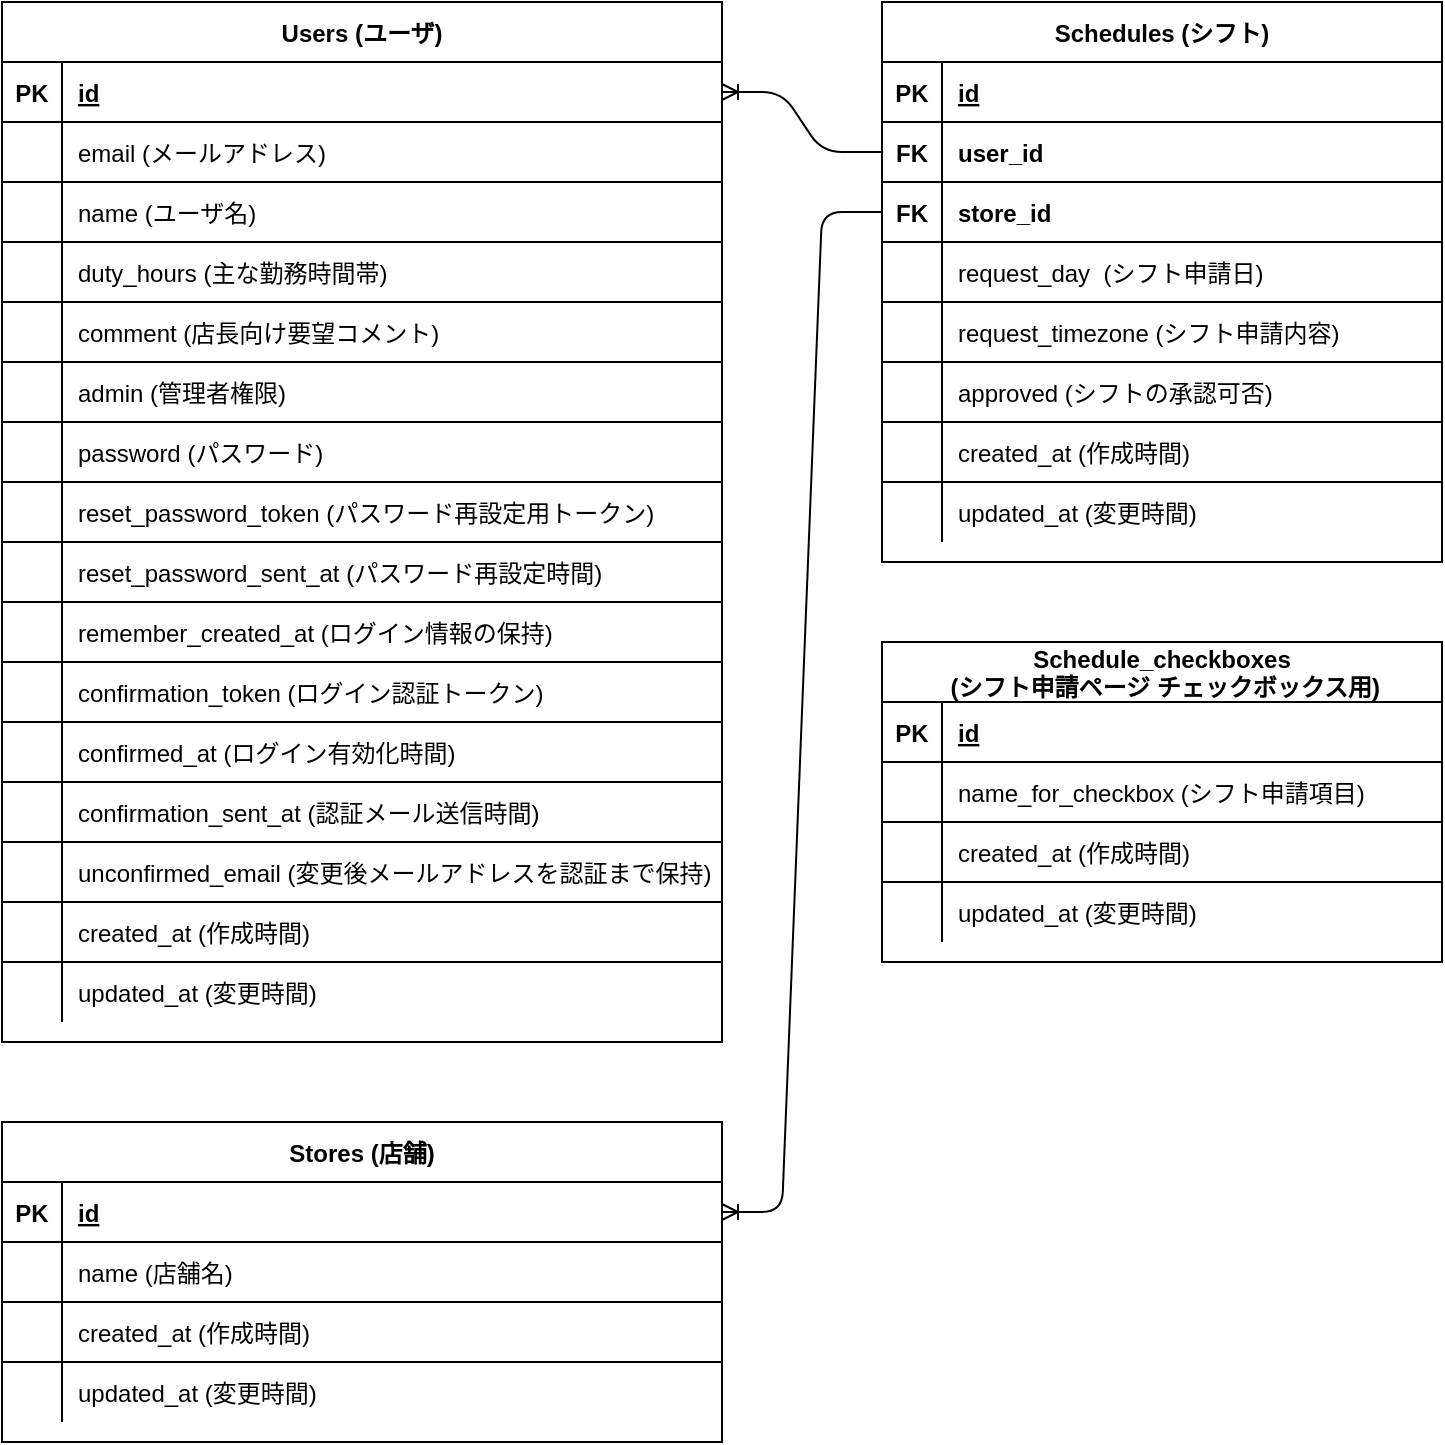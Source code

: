 <mxfile version="13.10.0" type="embed">
    <diagram id="qiYfV35OAwzBabwxM90y" name="Page-1">
        <mxGraphModel dx="1870" dy="536" grid="1" gridSize="10" guides="1" tooltips="1" connect="1" arrows="1" fold="1" page="1" pageScale="1" pageWidth="850" pageHeight="1100" background="#ffffff" math="0" shadow="0">
            <root>
                <mxCell id="0RvLtD72OgFCWskkTrSz-0"/>
                <mxCell id="0RvLtD72OgFCWskkTrSz-1" parent="0RvLtD72OgFCWskkTrSz-0"/>
                <mxCell id="0RvLtD72OgFCWskkTrSz-267" value="Users (ユーザ)" style="shape=table;startSize=30;container=1;collapsible=1;childLayout=tableLayout;fixedRows=1;rowLines=1;fontStyle=1;align=center;resizeLast=1;swimlaneFillColor=none;" parent="0RvLtD72OgFCWskkTrSz-1" vertex="1">
                    <mxGeometry x="-40" y="40" width="360" height="520" as="geometry"/>
                </mxCell>
                <mxCell id="0RvLtD72OgFCWskkTrSz-268" value="" style="shape=partialRectangle;collapsible=0;dropTarget=0;pointerEvents=0;fillColor=none;top=0;left=0;bottom=1;right=0;points=[[0,0.5],[1,0.5]];portConstraint=eastwest;fontColor=#000000;strokeColor=#000000;" parent="0RvLtD72OgFCWskkTrSz-267" vertex="1">
                    <mxGeometry y="30" width="360" height="30" as="geometry"/>
                </mxCell>
                <mxCell id="0RvLtD72OgFCWskkTrSz-269" value="PK" style="shape=partialRectangle;connectable=0;fillColor=none;top=0;left=0;bottom=0;right=0;fontStyle=1;overflow=hidden;fontColor=#000000;strokeColor=#000000;" parent="0RvLtD72OgFCWskkTrSz-268" vertex="1">
                    <mxGeometry width="30" height="30" as="geometry"/>
                </mxCell>
                <mxCell id="0RvLtD72OgFCWskkTrSz-270" value="id" style="shape=partialRectangle;connectable=0;fillColor=none;top=0;left=0;bottom=0;right=0;align=left;spacingLeft=6;fontStyle=5;overflow=hidden;fontColor=#000000;strokeColor=#000000;" parent="0RvLtD72OgFCWskkTrSz-268" vertex="1">
                    <mxGeometry x="30" width="330" height="30" as="geometry"/>
                </mxCell>
                <mxCell id="0RvLtD72OgFCWskkTrSz-316" style="shape=partialRectangle;collapsible=0;dropTarget=0;pointerEvents=0;fillColor=none;top=0;left=0;bottom=0;right=0;points=[[0,0.5],[1,0.5]];portConstraint=eastwest;fontColor=#000000;strokeColor=#000000;" parent="0RvLtD72OgFCWskkTrSz-267" vertex="1">
                    <mxGeometry y="60" width="360" height="30" as="geometry"/>
                </mxCell>
                <mxCell id="0RvLtD72OgFCWskkTrSz-317" style="shape=partialRectangle;connectable=0;fillColor=none;top=0;left=0;bottom=0;right=0;editable=1;overflow=hidden;fontColor=#000000;strokeColor=#000000;" parent="0RvLtD72OgFCWskkTrSz-316" vertex="1">
                    <mxGeometry width="30" height="30" as="geometry"/>
                </mxCell>
                <mxCell id="0RvLtD72OgFCWskkTrSz-318" value="email (メールアドレス)" style="shape=partialRectangle;connectable=0;fillColor=none;top=0;left=0;bottom=0;right=0;align=left;spacingLeft=6;overflow=hidden;fontColor=#000000;strokeColor=#000000;" parent="0RvLtD72OgFCWskkTrSz-316" vertex="1">
                    <mxGeometry x="30" width="330" height="30" as="geometry"/>
                </mxCell>
                <mxCell id="0RvLtD72OgFCWskkTrSz-271" value="" style="shape=partialRectangle;collapsible=0;dropTarget=0;pointerEvents=0;fillColor=none;top=0;left=0;bottom=0;right=0;points=[[0,0.5],[1,0.5]];portConstraint=eastwest;fontColor=#000000;strokeColor=#000000;" parent="0RvLtD72OgFCWskkTrSz-267" vertex="1">
                    <mxGeometry y="90" width="360" height="30" as="geometry"/>
                </mxCell>
                <mxCell id="0RvLtD72OgFCWskkTrSz-272" value="" style="shape=partialRectangle;connectable=0;fillColor=none;top=0;left=0;bottom=0;right=0;editable=1;overflow=hidden;fontColor=#000000;strokeColor=#000000;" parent="0RvLtD72OgFCWskkTrSz-271" vertex="1">
                    <mxGeometry width="30" height="30" as="geometry"/>
                </mxCell>
                <mxCell id="0RvLtD72OgFCWskkTrSz-273" value="name (ユーザ名)" style="shape=partialRectangle;connectable=0;fillColor=none;top=0;left=0;bottom=0;right=0;align=left;spacingLeft=6;overflow=hidden;fontColor=#000000;strokeColor=#000000;" parent="0RvLtD72OgFCWskkTrSz-271" vertex="1">
                    <mxGeometry x="30" width="330" height="30" as="geometry"/>
                </mxCell>
                <mxCell id="0RvLtD72OgFCWskkTrSz-274" value="" style="shape=partialRectangle;collapsible=0;dropTarget=0;pointerEvents=0;fillColor=none;top=0;left=0;bottom=0;right=0;points=[[0,0.5],[1,0.5]];portConstraint=eastwest;fontColor=#000000;strokeColor=#000000;" parent="0RvLtD72OgFCWskkTrSz-267" vertex="1">
                    <mxGeometry y="120" width="360" height="30" as="geometry"/>
                </mxCell>
                <mxCell id="0RvLtD72OgFCWskkTrSz-275" value="" style="shape=partialRectangle;connectable=0;fillColor=none;top=0;left=0;bottom=0;right=0;editable=1;overflow=hidden;fontColor=#000000;strokeColor=#000000;" parent="0RvLtD72OgFCWskkTrSz-274" vertex="1">
                    <mxGeometry width="30" height="30" as="geometry"/>
                </mxCell>
                <mxCell id="0RvLtD72OgFCWskkTrSz-276" value="duty_hours (主な勤務時間帯)" style="shape=partialRectangle;connectable=0;fillColor=none;top=0;left=0;bottom=0;right=0;align=left;spacingLeft=6;overflow=hidden;fontColor=#000000;strokeColor=#000000;" parent="0RvLtD72OgFCWskkTrSz-274" vertex="1">
                    <mxGeometry x="30" width="330" height="30" as="geometry"/>
                </mxCell>
                <mxCell id="0RvLtD72OgFCWskkTrSz-313" style="shape=partialRectangle;collapsible=0;dropTarget=0;pointerEvents=0;fillColor=none;top=0;left=0;bottom=0;right=0;points=[[0,0.5],[1,0.5]];portConstraint=eastwest;fontColor=#000000;strokeColor=#000000;" parent="0RvLtD72OgFCWskkTrSz-267" vertex="1">
                    <mxGeometry y="150" width="360" height="30" as="geometry"/>
                </mxCell>
                <mxCell id="0RvLtD72OgFCWskkTrSz-314" style="shape=partialRectangle;connectable=0;fillColor=none;top=0;left=0;bottom=0;right=0;editable=1;overflow=hidden;fontColor=#000000;strokeColor=#000000;" parent="0RvLtD72OgFCWskkTrSz-313" vertex="1">
                    <mxGeometry width="30" height="30" as="geometry"/>
                </mxCell>
                <mxCell id="0RvLtD72OgFCWskkTrSz-315" value="comment (店長向け要望コメント)" style="shape=partialRectangle;connectable=0;fillColor=none;top=0;left=0;bottom=0;right=0;align=left;spacingLeft=6;overflow=hidden;fontColor=#000000;strokeColor=#000000;" parent="0RvLtD72OgFCWskkTrSz-313" vertex="1">
                    <mxGeometry x="30" width="330" height="30" as="geometry"/>
                </mxCell>
                <mxCell id="0RvLtD72OgFCWskkTrSz-298" style="shape=partialRectangle;collapsible=0;dropTarget=0;pointerEvents=0;fillColor=none;top=0;left=0;bottom=0;right=0;points=[[0,0.5],[1,0.5]];portConstraint=eastwest;fontColor=#000000;strokeColor=#000000;" parent="0RvLtD72OgFCWskkTrSz-267" vertex="1">
                    <mxGeometry y="180" width="360" height="30" as="geometry"/>
                </mxCell>
                <mxCell id="0RvLtD72OgFCWskkTrSz-299" style="shape=partialRectangle;connectable=0;fillColor=none;top=0;left=0;bottom=0;right=0;editable=1;overflow=hidden;fontColor=#000000;strokeColor=#000000;" parent="0RvLtD72OgFCWskkTrSz-298" vertex="1">
                    <mxGeometry width="30" height="30" as="geometry"/>
                </mxCell>
                <mxCell id="0RvLtD72OgFCWskkTrSz-300" value="admin (管理者権限)" style="shape=partialRectangle;connectable=0;fillColor=none;top=0;left=0;bottom=0;right=0;align=left;spacingLeft=6;overflow=hidden;fontColor=#000000;strokeColor=#000000;" parent="0RvLtD72OgFCWskkTrSz-298" vertex="1">
                    <mxGeometry x="30" width="330" height="30" as="geometry"/>
                </mxCell>
                <mxCell id="AQptyAsEo71RBFRmlG9V-0" style="shape=partialRectangle;collapsible=0;dropTarget=0;pointerEvents=0;fillColor=none;top=0;left=0;bottom=0;right=0;points=[[0,0.5],[1,0.5]];portConstraint=eastwest;fontColor=#000000;strokeColor=#000000;" parent="0RvLtD72OgFCWskkTrSz-267" vertex="1">
                    <mxGeometry y="210" width="360" height="30" as="geometry"/>
                </mxCell>
                <mxCell id="AQptyAsEo71RBFRmlG9V-1" style="shape=partialRectangle;connectable=0;fillColor=none;top=0;left=0;bottom=0;right=0;editable=1;overflow=hidden;fontColor=#000000;strokeColor=#000000;" parent="AQptyAsEo71RBFRmlG9V-0" vertex="1">
                    <mxGeometry width="30" height="30" as="geometry"/>
                </mxCell>
                <mxCell id="AQptyAsEo71RBFRmlG9V-2" value="password (パスワード)" style="shape=partialRectangle;connectable=0;fillColor=none;top=0;left=0;bottom=0;right=0;align=left;spacingLeft=6;overflow=hidden;fontColor=#000000;strokeColor=#000000;" parent="AQptyAsEo71RBFRmlG9V-0" vertex="1">
                    <mxGeometry x="30" width="330" height="30" as="geometry"/>
                </mxCell>
                <mxCell id="0RvLtD72OgFCWskkTrSz-277" value="" style="shape=partialRectangle;collapsible=0;dropTarget=0;pointerEvents=0;fillColor=none;top=0;left=0;bottom=0;right=0;points=[[0,0.5],[1,0.5]];portConstraint=eastwest;fontColor=#000000;strokeColor=#000000;" parent="0RvLtD72OgFCWskkTrSz-267" vertex="1">
                    <mxGeometry y="240" width="360" height="30" as="geometry"/>
                </mxCell>
                <mxCell id="0RvLtD72OgFCWskkTrSz-278" value="" style="shape=partialRectangle;connectable=0;fillColor=none;top=0;left=0;bottom=0;right=0;editable=1;overflow=hidden;fontColor=#000000;strokeColor=#000000;" parent="0RvLtD72OgFCWskkTrSz-277" vertex="1">
                    <mxGeometry width="30" height="30" as="geometry"/>
                </mxCell>
                <mxCell id="0RvLtD72OgFCWskkTrSz-279" value="reset_password_token (パスワード再設定用トークン)" style="shape=partialRectangle;connectable=0;fillColor=none;top=0;left=0;bottom=0;right=0;align=left;spacingLeft=6;overflow=hidden;fontColor=#000000;strokeColor=#000000;" parent="0RvLtD72OgFCWskkTrSz-277" vertex="1">
                    <mxGeometry x="30" width="330" height="30" as="geometry"/>
                </mxCell>
                <mxCell id="0RvLtD72OgFCWskkTrSz-286" style="shape=partialRectangle;collapsible=0;dropTarget=0;pointerEvents=0;fillColor=none;top=0;left=0;bottom=0;right=0;points=[[0,0.5],[1,0.5]];portConstraint=eastwest;fontColor=#000000;strokeColor=#000000;" parent="0RvLtD72OgFCWskkTrSz-267" vertex="1">
                    <mxGeometry y="270" width="360" height="30" as="geometry"/>
                </mxCell>
                <mxCell id="0RvLtD72OgFCWskkTrSz-287" style="shape=partialRectangle;connectable=0;fillColor=none;top=0;left=0;bottom=0;right=0;editable=1;overflow=hidden;fontColor=#000000;strokeColor=#000000;" parent="0RvLtD72OgFCWskkTrSz-286" vertex="1">
                    <mxGeometry width="30" height="30" as="geometry"/>
                </mxCell>
                <mxCell id="0RvLtD72OgFCWskkTrSz-288" value="reset_password_sent_at (パスワード再設定時間)" style="shape=partialRectangle;connectable=0;fillColor=none;top=0;left=0;bottom=0;right=0;align=left;spacingLeft=6;overflow=hidden;fontColor=#000000;strokeColor=#000000;" parent="0RvLtD72OgFCWskkTrSz-286" vertex="1">
                    <mxGeometry x="30" width="330" height="30" as="geometry"/>
                </mxCell>
                <mxCell id="0RvLtD72OgFCWskkTrSz-289" style="shape=partialRectangle;collapsible=0;dropTarget=0;pointerEvents=0;fillColor=none;top=0;left=0;bottom=0;right=0;points=[[0,0.5],[1,0.5]];portConstraint=eastwest;fontColor=#000000;strokeColor=#000000;" parent="0RvLtD72OgFCWskkTrSz-267" vertex="1">
                    <mxGeometry y="300" width="360" height="30" as="geometry"/>
                </mxCell>
                <mxCell id="0RvLtD72OgFCWskkTrSz-290" style="shape=partialRectangle;connectable=0;fillColor=none;top=0;left=0;bottom=0;right=0;editable=1;overflow=hidden;fontColor=#000000;strokeColor=#000000;" parent="0RvLtD72OgFCWskkTrSz-289" vertex="1">
                    <mxGeometry width="30" height="30" as="geometry"/>
                </mxCell>
                <mxCell id="0RvLtD72OgFCWskkTrSz-291" value="remember_created_at (ログイン情報の保持)" style="shape=partialRectangle;connectable=0;fillColor=none;top=0;left=0;bottom=0;right=0;align=left;spacingLeft=6;overflow=hidden;fontColor=#000000;strokeColor=#000000;" parent="0RvLtD72OgFCWskkTrSz-289" vertex="1">
                    <mxGeometry x="30" width="330" height="30" as="geometry"/>
                </mxCell>
                <mxCell id="0RvLtD72OgFCWskkTrSz-292" style="shape=partialRectangle;collapsible=0;dropTarget=0;pointerEvents=0;fillColor=none;top=0;left=0;bottom=0;right=0;points=[[0,0.5],[1,0.5]];portConstraint=eastwest;fontColor=#000000;strokeColor=#000000;" parent="0RvLtD72OgFCWskkTrSz-267" vertex="1">
                    <mxGeometry y="330" width="360" height="30" as="geometry"/>
                </mxCell>
                <mxCell id="0RvLtD72OgFCWskkTrSz-293" style="shape=partialRectangle;connectable=0;fillColor=none;top=0;left=0;bottom=0;right=0;editable=1;overflow=hidden;fontColor=#000000;strokeColor=#000000;" parent="0RvLtD72OgFCWskkTrSz-292" vertex="1">
                    <mxGeometry width="30" height="30" as="geometry"/>
                </mxCell>
                <mxCell id="0RvLtD72OgFCWskkTrSz-294" value="confirmation_token (ログイン認証トークン)" style="shape=partialRectangle;connectable=0;fillColor=none;top=0;left=0;bottom=0;right=0;align=left;spacingLeft=6;overflow=hidden;fontColor=#000000;strokeColor=#000000;" parent="0RvLtD72OgFCWskkTrSz-292" vertex="1">
                    <mxGeometry x="30" width="330" height="30" as="geometry"/>
                </mxCell>
                <mxCell id="0RvLtD72OgFCWskkTrSz-295" style="shape=partialRectangle;collapsible=0;dropTarget=0;pointerEvents=0;fillColor=none;top=0;left=0;bottom=0;right=0;points=[[0,0.5],[1,0.5]];portConstraint=eastwest;fontColor=#000000;strokeColor=#000000;" parent="0RvLtD72OgFCWskkTrSz-267" vertex="1">
                    <mxGeometry y="360" width="360" height="30" as="geometry"/>
                </mxCell>
                <mxCell id="0RvLtD72OgFCWskkTrSz-296" style="shape=partialRectangle;connectable=0;fillColor=none;top=0;left=0;bottom=0;right=0;editable=1;overflow=hidden;fontColor=#000000;strokeColor=#000000;" parent="0RvLtD72OgFCWskkTrSz-295" vertex="1">
                    <mxGeometry width="30" height="30" as="geometry"/>
                </mxCell>
                <mxCell id="0RvLtD72OgFCWskkTrSz-297" value="confirmed_at (ログイン有効化時間)" style="shape=partialRectangle;connectable=0;fillColor=none;top=0;left=0;bottom=0;right=0;align=left;spacingLeft=6;overflow=hidden;fontColor=#000000;strokeColor=#000000;" parent="0RvLtD72OgFCWskkTrSz-295" vertex="1">
                    <mxGeometry x="30" width="330" height="30" as="geometry"/>
                </mxCell>
                <mxCell id="0RvLtD72OgFCWskkTrSz-310" style="shape=partialRectangle;collapsible=0;dropTarget=0;pointerEvents=0;fillColor=none;top=0;left=0;bottom=0;right=0;points=[[0,0.5],[1,0.5]];portConstraint=eastwest;fontColor=#000000;strokeColor=#000000;" parent="0RvLtD72OgFCWskkTrSz-267" vertex="1">
                    <mxGeometry y="390" width="360" height="30" as="geometry"/>
                </mxCell>
                <mxCell id="0RvLtD72OgFCWskkTrSz-311" style="shape=partialRectangle;connectable=0;fillColor=none;top=0;left=0;bottom=0;right=0;editable=1;overflow=hidden;fontColor=#000000;strokeColor=#000000;" parent="0RvLtD72OgFCWskkTrSz-310" vertex="1">
                    <mxGeometry width="30" height="30" as="geometry"/>
                </mxCell>
                <mxCell id="0RvLtD72OgFCWskkTrSz-312" value="confirmation_sent_at (認証メール送信時間)" style="shape=partialRectangle;connectable=0;fillColor=none;top=0;left=0;bottom=0;right=0;align=left;spacingLeft=6;overflow=hidden;fontColor=#000000;strokeColor=#000000;" parent="0RvLtD72OgFCWskkTrSz-310" vertex="1">
                    <mxGeometry x="30" width="330" height="30" as="geometry"/>
                </mxCell>
                <mxCell id="0RvLtD72OgFCWskkTrSz-307" style="shape=partialRectangle;collapsible=0;dropTarget=0;pointerEvents=0;fillColor=none;top=0;left=0;bottom=0;right=0;points=[[0,0.5],[1,0.5]];portConstraint=eastwest;fontColor=#000000;strokeColor=#000000;" parent="0RvLtD72OgFCWskkTrSz-267" vertex="1">
                    <mxGeometry y="420" width="360" height="30" as="geometry"/>
                </mxCell>
                <mxCell id="0RvLtD72OgFCWskkTrSz-308" style="shape=partialRectangle;connectable=0;fillColor=none;top=0;left=0;bottom=0;right=0;editable=1;overflow=hidden;fontColor=#000000;strokeColor=#000000;" parent="0RvLtD72OgFCWskkTrSz-307" vertex="1">
                    <mxGeometry width="30" height="30" as="geometry"/>
                </mxCell>
                <mxCell id="0RvLtD72OgFCWskkTrSz-309" value="unconfirmed_email (変更後メールアドレスを認証まで保持)" style="shape=partialRectangle;connectable=0;fillColor=none;top=0;left=0;bottom=0;right=0;align=left;spacingLeft=6;overflow=hidden;fontColor=#000000;strokeColor=#000000;" parent="0RvLtD72OgFCWskkTrSz-307" vertex="1">
                    <mxGeometry x="30" width="330" height="30" as="geometry"/>
                </mxCell>
                <mxCell id="0RvLtD72OgFCWskkTrSz-304" style="shape=partialRectangle;collapsible=0;dropTarget=0;pointerEvents=0;fillColor=none;top=0;left=0;bottom=0;right=0;points=[[0,0.5],[1,0.5]];portConstraint=eastwest;fontColor=#000000;strokeColor=#000000;" parent="0RvLtD72OgFCWskkTrSz-267" vertex="1">
                    <mxGeometry y="450" width="360" height="30" as="geometry"/>
                </mxCell>
                <mxCell id="0RvLtD72OgFCWskkTrSz-305" style="shape=partialRectangle;connectable=0;fillColor=none;top=0;left=0;bottom=0;right=0;editable=1;overflow=hidden;fontColor=#000000;strokeColor=#000000;" parent="0RvLtD72OgFCWskkTrSz-304" vertex="1">
                    <mxGeometry width="30" height="30" as="geometry"/>
                </mxCell>
                <mxCell id="0RvLtD72OgFCWskkTrSz-306" value="created_at (作成時間)" style="shape=partialRectangle;connectable=0;fillColor=none;top=0;left=0;bottom=0;right=0;align=left;spacingLeft=6;overflow=hidden;fontColor=#000000;strokeColor=#000000;" parent="0RvLtD72OgFCWskkTrSz-304" vertex="1">
                    <mxGeometry x="30" width="330" height="30" as="geometry"/>
                </mxCell>
                <mxCell id="0RvLtD72OgFCWskkTrSz-301" style="shape=partialRectangle;collapsible=0;dropTarget=0;pointerEvents=0;fillColor=none;top=0;left=0;bottom=0;right=0;points=[[0,0.5],[1,0.5]];portConstraint=eastwest;fontColor=#000000;strokeColor=#000000;" parent="0RvLtD72OgFCWskkTrSz-267" vertex="1">
                    <mxGeometry y="480" width="360" height="30" as="geometry"/>
                </mxCell>
                <mxCell id="0RvLtD72OgFCWskkTrSz-302" style="shape=partialRectangle;connectable=0;fillColor=none;top=0;left=0;bottom=0;right=0;editable=1;overflow=hidden;fontColor=#000000;strokeColor=#000000;" parent="0RvLtD72OgFCWskkTrSz-301" vertex="1">
                    <mxGeometry width="30" height="30" as="geometry"/>
                </mxCell>
                <mxCell id="0RvLtD72OgFCWskkTrSz-303" value="updated_at (変更時間)" style="shape=partialRectangle;connectable=0;fillColor=none;top=0;left=0;bottom=0;right=0;align=left;spacingLeft=6;overflow=hidden;fontColor=#000000;strokeColor=#000000;" parent="0RvLtD72OgFCWskkTrSz-301" vertex="1">
                    <mxGeometry x="30" width="330" height="30" as="geometry"/>
                </mxCell>
                <mxCell id="0RvLtD72OgFCWskkTrSz-358" value="Stores (店舗)" style="shape=table;startSize=30;container=1;collapsible=1;childLayout=tableLayout;fixedRows=1;rowLines=1;fontStyle=1;align=center;resizeLast=1;" parent="0RvLtD72OgFCWskkTrSz-1" vertex="1">
                    <mxGeometry x="-40" y="600" width="360" height="160" as="geometry"/>
                </mxCell>
                <mxCell id="0RvLtD72OgFCWskkTrSz-359" value="" style="shape=partialRectangle;collapsible=0;dropTarget=0;pointerEvents=0;fillColor=none;top=0;left=0;bottom=1;right=0;points=[[0,0.5],[1,0.5]];portConstraint=eastwest;fontColor=#000000;strokeColor=#000000;" parent="0RvLtD72OgFCWskkTrSz-358" vertex="1">
                    <mxGeometry y="30" width="360" height="30" as="geometry"/>
                </mxCell>
                <mxCell id="0RvLtD72OgFCWskkTrSz-360" value="PK" style="shape=partialRectangle;connectable=0;fillColor=none;top=0;left=0;bottom=0;right=0;fontStyle=1;overflow=hidden;fontColor=#000000;strokeColor=#000000;" parent="0RvLtD72OgFCWskkTrSz-359" vertex="1">
                    <mxGeometry width="30" height="30" as="geometry"/>
                </mxCell>
                <mxCell id="0RvLtD72OgFCWskkTrSz-361" value="id" style="shape=partialRectangle;connectable=0;fillColor=none;top=0;left=0;bottom=0;right=0;align=left;spacingLeft=6;fontStyle=5;overflow=hidden;fontColor=#000000;strokeColor=#000000;" parent="0RvLtD72OgFCWskkTrSz-359" vertex="1">
                    <mxGeometry x="30" width="330" height="30" as="geometry"/>
                </mxCell>
                <mxCell id="0RvLtD72OgFCWskkTrSz-362" style="shape=partialRectangle;collapsible=0;dropTarget=0;pointerEvents=0;fillColor=none;top=0;left=0;bottom=0;right=0;points=[[0,0.5],[1,0.5]];portConstraint=eastwest;fontColor=#000000;strokeColor=#000000;" parent="0RvLtD72OgFCWskkTrSz-358" vertex="1">
                    <mxGeometry y="60" width="360" height="30" as="geometry"/>
                </mxCell>
                <mxCell id="0RvLtD72OgFCWskkTrSz-363" style="shape=partialRectangle;connectable=0;fillColor=none;top=0;left=0;bottom=0;right=0;editable=1;overflow=hidden;fontColor=#000000;strokeColor=#000000;" parent="0RvLtD72OgFCWskkTrSz-362" vertex="1">
                    <mxGeometry width="30" height="30" as="geometry"/>
                </mxCell>
                <mxCell id="0RvLtD72OgFCWskkTrSz-364" value="name (店舗名)" style="shape=partialRectangle;connectable=0;fillColor=none;top=0;left=0;bottom=0;right=0;align=left;spacingLeft=6;overflow=hidden;fontColor=#000000;strokeColor=#000000;" parent="0RvLtD72OgFCWskkTrSz-362" vertex="1">
                    <mxGeometry x="30" width="330" height="30" as="geometry"/>
                </mxCell>
                <mxCell id="0RvLtD72OgFCWskkTrSz-398" style="shape=partialRectangle;collapsible=0;dropTarget=0;pointerEvents=0;fillColor=none;top=0;left=0;bottom=0;right=0;points=[[0,0.5],[1,0.5]];portConstraint=eastwest;fontColor=#000000;strokeColor=#000000;" parent="0RvLtD72OgFCWskkTrSz-358" vertex="1">
                    <mxGeometry y="90" width="360" height="30" as="geometry"/>
                </mxCell>
                <mxCell id="0RvLtD72OgFCWskkTrSz-399" style="shape=partialRectangle;connectable=0;fillColor=none;top=0;left=0;bottom=0;right=0;editable=1;overflow=hidden;fontColor=#000000;strokeColor=#000000;" parent="0RvLtD72OgFCWskkTrSz-398" vertex="1">
                    <mxGeometry width="30" height="30" as="geometry"/>
                </mxCell>
                <mxCell id="0RvLtD72OgFCWskkTrSz-400" value="created_at (作成時間)" style="shape=partialRectangle;connectable=0;fillColor=none;top=0;left=0;bottom=0;right=0;align=left;spacingLeft=6;overflow=hidden;fontColor=#000000;strokeColor=#000000;" parent="0RvLtD72OgFCWskkTrSz-398" vertex="1">
                    <mxGeometry x="30" width="330" height="30" as="geometry"/>
                </mxCell>
                <mxCell id="0RvLtD72OgFCWskkTrSz-401" style="shape=partialRectangle;collapsible=0;dropTarget=0;pointerEvents=0;fillColor=none;top=0;left=0;bottom=0;right=0;points=[[0,0.5],[1,0.5]];portConstraint=eastwest;fontColor=#000000;strokeColor=#000000;" parent="0RvLtD72OgFCWskkTrSz-358" vertex="1">
                    <mxGeometry y="120" width="360" height="30" as="geometry"/>
                </mxCell>
                <mxCell id="0RvLtD72OgFCWskkTrSz-402" style="shape=partialRectangle;connectable=0;fillColor=none;top=0;left=0;bottom=0;right=0;editable=1;overflow=hidden;fontColor=#000000;strokeColor=#000000;" parent="0RvLtD72OgFCWskkTrSz-401" vertex="1">
                    <mxGeometry width="30" height="30" as="geometry"/>
                </mxCell>
                <mxCell id="0RvLtD72OgFCWskkTrSz-403" value="updated_at (変更時間)" style="shape=partialRectangle;connectable=0;fillColor=none;top=0;left=0;bottom=0;right=0;align=left;spacingLeft=6;overflow=hidden;fontColor=#000000;labelBorderColor=none;strokeColor=#000000;" parent="0RvLtD72OgFCWskkTrSz-401" vertex="1">
                    <mxGeometry x="30" width="330" height="30" as="geometry"/>
                </mxCell>
                <mxCell id="0RvLtD72OgFCWskkTrSz-404" value="Schedules (シフト)" style="shape=table;startSize=30;container=1;collapsible=1;childLayout=tableLayout;fixedRows=1;rowLines=1;fontStyle=1;align=center;resizeLast=1;" parent="0RvLtD72OgFCWskkTrSz-1" vertex="1">
                    <mxGeometry x="400" y="40" width="280" height="280" as="geometry"/>
                </mxCell>
                <mxCell id="0RvLtD72OgFCWskkTrSz-405" value="" style="shape=partialRectangle;collapsible=0;dropTarget=0;pointerEvents=0;fillColor=none;top=0;left=0;bottom=1;right=0;points=[[0,0.5],[1,0.5]];portConstraint=eastwest;fontColor=#000000;strokeColor=#000000;" parent="0RvLtD72OgFCWskkTrSz-404" vertex="1">
                    <mxGeometry y="30" width="280" height="30" as="geometry"/>
                </mxCell>
                <mxCell id="0RvLtD72OgFCWskkTrSz-406" value="PK" style="shape=partialRectangle;connectable=0;fillColor=none;top=0;left=0;bottom=0;right=0;fontStyle=1;overflow=hidden;fontColor=#000000;strokeColor=#000000;" parent="0RvLtD72OgFCWskkTrSz-405" vertex="1">
                    <mxGeometry width="30" height="30" as="geometry"/>
                </mxCell>
                <mxCell id="0RvLtD72OgFCWskkTrSz-407" value="id" style="shape=partialRectangle;connectable=0;fillColor=none;top=0;left=0;bottom=0;right=0;align=left;spacingLeft=6;fontStyle=5;overflow=hidden;fontColor=#000000;strokeColor=#000000;" parent="0RvLtD72OgFCWskkTrSz-405" vertex="1">
                    <mxGeometry x="30" width="250" height="30" as="geometry"/>
                </mxCell>
                <mxCell id="0RvLtD72OgFCWskkTrSz-411" value="" style="shape=partialRectangle;collapsible=0;dropTarget=0;pointerEvents=0;fillColor=none;top=0;left=0;bottom=0;right=0;points=[[0,0.5],[1,0.5]];portConstraint=eastwest;fontColor=#000000;strokeColor=#000000;" parent="0RvLtD72OgFCWskkTrSz-404" vertex="1">
                    <mxGeometry y="60" width="280" height="30" as="geometry"/>
                </mxCell>
                <mxCell id="0RvLtD72OgFCWskkTrSz-412" value="FK" style="shape=partialRectangle;connectable=0;fillColor=none;top=0;left=0;bottom=0;right=0;editable=1;overflow=hidden;fontStyle=1;fontColor=#000000;strokeColor=#000000;" parent="0RvLtD72OgFCWskkTrSz-411" vertex="1">
                    <mxGeometry width="30" height="30" as="geometry"/>
                </mxCell>
                <mxCell id="0RvLtD72OgFCWskkTrSz-413" value="user_id" style="shape=partialRectangle;connectable=0;fillColor=none;top=0;left=0;bottom=0;right=0;align=left;spacingLeft=6;overflow=hidden;fontColor=#000000;strokeColor=#000000;fontStyle=1" parent="0RvLtD72OgFCWskkTrSz-411" vertex="1">
                    <mxGeometry x="30" width="250" height="30" as="geometry"/>
                </mxCell>
                <mxCell id="0RvLtD72OgFCWskkTrSz-408" style="shape=partialRectangle;collapsible=0;dropTarget=0;pointerEvents=0;fillColor=none;top=0;left=0;bottom=0;right=0;points=[[0,0.5],[1,0.5]];portConstraint=eastwest;fontColor=#000000;strokeColor=#000000;" parent="0RvLtD72OgFCWskkTrSz-404" vertex="1">
                    <mxGeometry y="90" width="280" height="30" as="geometry"/>
                </mxCell>
                <mxCell id="0RvLtD72OgFCWskkTrSz-409" value="FK" style="shape=partialRectangle;connectable=0;fillColor=none;top=0;left=0;bottom=0;right=0;editable=1;overflow=hidden;fontStyle=1;fontColor=#000000;strokeColor=#000000;" parent="0RvLtD72OgFCWskkTrSz-408" vertex="1">
                    <mxGeometry width="30" height="30" as="geometry"/>
                </mxCell>
                <mxCell id="0RvLtD72OgFCWskkTrSz-410" value="store_id" style="shape=partialRectangle;connectable=0;fillColor=none;top=0;left=0;bottom=0;right=0;align=left;spacingLeft=6;overflow=hidden;fontColor=#000000;strokeColor=#000000;fontStyle=1" parent="0RvLtD72OgFCWskkTrSz-408" vertex="1">
                    <mxGeometry x="30" width="250" height="30" as="geometry"/>
                </mxCell>
                <mxCell id="0RvLtD72OgFCWskkTrSz-439" style="shape=partialRectangle;collapsible=0;dropTarget=0;pointerEvents=0;fillColor=none;top=0;left=0;bottom=0;right=0;points=[[0,0.5],[1,0.5]];portConstraint=eastwest;fontColor=#000000;strokeColor=#000000;" parent="0RvLtD72OgFCWskkTrSz-404" vertex="1">
                    <mxGeometry y="120" width="280" height="30" as="geometry"/>
                </mxCell>
                <mxCell id="0RvLtD72OgFCWskkTrSz-440" style="shape=partialRectangle;connectable=0;fillColor=none;top=0;left=0;bottom=0;right=0;editable=1;overflow=hidden;fontStyle=1;fontColor=#000000;strokeColor=#000000;" parent="0RvLtD72OgFCWskkTrSz-439" vertex="1">
                    <mxGeometry width="30" height="30" as="geometry"/>
                </mxCell>
                <mxCell id="0RvLtD72OgFCWskkTrSz-441" value="request_day  (シフト申請日)" style="shape=partialRectangle;connectable=0;fillColor=none;top=0;left=0;bottom=0;right=0;align=left;spacingLeft=6;overflow=hidden;fontColor=#000000;strokeColor=#000000;" parent="0RvLtD72OgFCWskkTrSz-439" vertex="1">
                    <mxGeometry x="30" width="250" height="30" as="geometry"/>
                </mxCell>
                <mxCell id="0RvLtD72OgFCWskkTrSz-436" style="shape=partialRectangle;collapsible=0;dropTarget=0;pointerEvents=0;fillColor=none;top=0;left=0;bottom=0;right=0;points=[[0,0.5],[1,0.5]];portConstraint=eastwest;fontColor=#000000;strokeColor=#000000;" parent="0RvLtD72OgFCWskkTrSz-404" vertex="1">
                    <mxGeometry y="150" width="280" height="30" as="geometry"/>
                </mxCell>
                <mxCell id="0RvLtD72OgFCWskkTrSz-437" style="shape=partialRectangle;connectable=0;fillColor=none;top=0;left=0;bottom=0;right=0;editable=1;overflow=hidden;fontStyle=1;fontColor=#000000;strokeColor=#000000;" parent="0RvLtD72OgFCWskkTrSz-436" vertex="1">
                    <mxGeometry width="30" height="30" as="geometry"/>
                </mxCell>
                <mxCell id="0RvLtD72OgFCWskkTrSz-438" value="request_timezone (シフト申請内容)" style="shape=partialRectangle;connectable=0;fillColor=none;top=0;left=0;bottom=0;right=0;align=left;spacingLeft=6;overflow=hidden;fontColor=#000000;strokeColor=#000000;" parent="0RvLtD72OgFCWskkTrSz-436" vertex="1">
                    <mxGeometry x="30" width="250" height="30" as="geometry"/>
                </mxCell>
                <mxCell id="0RvLtD72OgFCWskkTrSz-433" style="shape=partialRectangle;collapsible=0;dropTarget=0;pointerEvents=0;fillColor=none;top=0;left=0;bottom=0;right=0;points=[[0,0.5],[1,0.5]];portConstraint=eastwest;fontColor=#000000;strokeColor=#000000;" parent="0RvLtD72OgFCWskkTrSz-404" vertex="1">
                    <mxGeometry y="180" width="280" height="30" as="geometry"/>
                </mxCell>
                <mxCell id="0RvLtD72OgFCWskkTrSz-434" style="shape=partialRectangle;connectable=0;fillColor=none;top=0;left=0;bottom=0;right=0;editable=1;overflow=hidden;fontStyle=1;fontColor=#000000;strokeColor=#000000;" parent="0RvLtD72OgFCWskkTrSz-433" vertex="1">
                    <mxGeometry width="30" height="30" as="geometry"/>
                </mxCell>
                <mxCell id="0RvLtD72OgFCWskkTrSz-435" value="approved (シフトの承認可否)" style="shape=partialRectangle;connectable=0;fillColor=none;top=0;left=0;bottom=0;right=0;align=left;spacingLeft=6;overflow=hidden;fontColor=#000000;strokeColor=#000000;" parent="0RvLtD72OgFCWskkTrSz-433" vertex="1">
                    <mxGeometry x="30" width="250" height="30" as="geometry"/>
                </mxCell>
                <mxCell id="0RvLtD72OgFCWskkTrSz-414" style="shape=partialRectangle;collapsible=0;dropTarget=0;pointerEvents=0;fillColor=none;top=0;left=0;bottom=0;right=0;points=[[0,0.5],[1,0.5]];portConstraint=eastwest;fontColor=#000000;strokeColor=#000000;" parent="0RvLtD72OgFCWskkTrSz-404" vertex="1">
                    <mxGeometry y="210" width="280" height="30" as="geometry"/>
                </mxCell>
                <mxCell id="0RvLtD72OgFCWskkTrSz-415" style="shape=partialRectangle;connectable=0;fillColor=none;top=0;left=0;bottom=0;right=0;editable=1;overflow=hidden;fontColor=#000000;strokeColor=#000000;" parent="0RvLtD72OgFCWskkTrSz-414" vertex="1">
                    <mxGeometry width="30" height="30" as="geometry"/>
                </mxCell>
                <mxCell id="0RvLtD72OgFCWskkTrSz-416" value="created_at (作成時間)" style="shape=partialRectangle;connectable=0;fillColor=none;top=0;left=0;bottom=0;right=0;align=left;spacingLeft=6;overflow=hidden;fontColor=#000000;strokeColor=#000000;" parent="0RvLtD72OgFCWskkTrSz-414" vertex="1">
                    <mxGeometry x="30" width="250" height="30" as="geometry"/>
                </mxCell>
                <mxCell id="0RvLtD72OgFCWskkTrSz-417" style="shape=partialRectangle;collapsible=0;dropTarget=0;pointerEvents=0;fillColor=none;top=0;left=0;bottom=0;right=0;points=[[0,0.5],[1,0.5]];portConstraint=eastwest;fontColor=#000000;strokeColor=#000000;" parent="0RvLtD72OgFCWskkTrSz-404" vertex="1">
                    <mxGeometry y="240" width="280" height="30" as="geometry"/>
                </mxCell>
                <mxCell id="0RvLtD72OgFCWskkTrSz-418" style="shape=partialRectangle;connectable=0;fillColor=none;top=0;left=0;bottom=0;right=0;editable=1;overflow=hidden;fontColor=#000000;strokeColor=#000000;" parent="0RvLtD72OgFCWskkTrSz-417" vertex="1">
                    <mxGeometry width="30" height="30" as="geometry"/>
                </mxCell>
                <mxCell id="0RvLtD72OgFCWskkTrSz-419" value="updated_at (変更時間)" style="shape=partialRectangle;connectable=0;fillColor=none;top=0;left=0;bottom=0;right=0;align=left;spacingLeft=6;overflow=hidden;fontColor=#000000;strokeColor=#000000;" parent="0RvLtD72OgFCWskkTrSz-417" vertex="1">
                    <mxGeometry x="30" width="250" height="30" as="geometry"/>
                </mxCell>
                <mxCell id="0RvLtD72OgFCWskkTrSz-442" value="Schedule_checkboxes&#10; (シフト申請ページ チェックボックス用)" style="shape=table;startSize=30;container=1;collapsible=1;childLayout=tableLayout;fixedRows=1;rowLines=1;fontStyle=1;align=center;resizeLast=1;" parent="0RvLtD72OgFCWskkTrSz-1" vertex="1">
                    <mxGeometry x="400" y="360" width="280" height="160" as="geometry"/>
                </mxCell>
                <mxCell id="0RvLtD72OgFCWskkTrSz-443" value="" style="shape=partialRectangle;collapsible=0;dropTarget=0;pointerEvents=0;fillColor=none;top=0;left=0;bottom=1;right=0;points=[[0,0.5],[1,0.5]];portConstraint=eastwest;fontColor=#000000;strokeColor=#000000;" parent="0RvLtD72OgFCWskkTrSz-442" vertex="1">
                    <mxGeometry y="30" width="280" height="30" as="geometry"/>
                </mxCell>
                <mxCell id="0RvLtD72OgFCWskkTrSz-444" value="PK" style="shape=partialRectangle;connectable=0;fillColor=none;top=0;left=0;bottom=0;right=0;fontStyle=1;overflow=hidden;fontColor=#000000;strokeColor=#000000;" parent="0RvLtD72OgFCWskkTrSz-443" vertex="1">
                    <mxGeometry width="30" height="30" as="geometry"/>
                </mxCell>
                <mxCell id="0RvLtD72OgFCWskkTrSz-445" value="id" style="shape=partialRectangle;connectable=0;fillColor=none;top=0;left=0;bottom=0;right=0;align=left;spacingLeft=6;fontStyle=5;overflow=hidden;fontColor=#000000;strokeColor=#000000;" parent="0RvLtD72OgFCWskkTrSz-443" vertex="1">
                    <mxGeometry x="30" width="250" height="30" as="geometry"/>
                </mxCell>
                <mxCell id="0RvLtD72OgFCWskkTrSz-446" style="shape=partialRectangle;collapsible=0;dropTarget=0;pointerEvents=0;fillColor=none;top=0;left=0;bottom=0;right=0;points=[[0,0.5],[1,0.5]];portConstraint=eastwest;fontColor=#000000;strokeColor=#000000;" parent="0RvLtD72OgFCWskkTrSz-442" vertex="1">
                    <mxGeometry y="60" width="280" height="30" as="geometry"/>
                </mxCell>
                <mxCell id="0RvLtD72OgFCWskkTrSz-447" style="shape=partialRectangle;connectable=0;fillColor=none;top=0;left=0;bottom=0;right=0;editable=1;overflow=hidden;fontColor=#000000;strokeColor=#000000;" parent="0RvLtD72OgFCWskkTrSz-446" vertex="1">
                    <mxGeometry width="30" height="30" as="geometry"/>
                </mxCell>
                <mxCell id="0RvLtD72OgFCWskkTrSz-448" value="name_for_checkbox (シフト申請項目)" style="shape=partialRectangle;connectable=0;fillColor=none;top=0;left=0;bottom=0;right=0;align=left;spacingLeft=6;overflow=hidden;fontColor=#000000;strokeColor=#000000;" parent="0RvLtD72OgFCWskkTrSz-446" vertex="1">
                    <mxGeometry x="30" width="250" height="30" as="geometry"/>
                </mxCell>
                <mxCell id="0RvLtD72OgFCWskkTrSz-452" style="shape=partialRectangle;collapsible=0;dropTarget=0;pointerEvents=0;fillColor=none;top=0;left=0;bottom=0;right=0;points=[[0,0.5],[1,0.5]];portConstraint=eastwest;fontColor=#000000;strokeColor=#000000;" parent="0RvLtD72OgFCWskkTrSz-442" vertex="1">
                    <mxGeometry y="90" width="280" height="30" as="geometry"/>
                </mxCell>
                <mxCell id="0RvLtD72OgFCWskkTrSz-453" style="shape=partialRectangle;connectable=0;fillColor=none;top=0;left=0;bottom=0;right=0;editable=1;overflow=hidden;fontColor=#000000;strokeColor=#000000;" parent="0RvLtD72OgFCWskkTrSz-452" vertex="1">
                    <mxGeometry width="30" height="30" as="geometry"/>
                </mxCell>
                <mxCell id="0RvLtD72OgFCWskkTrSz-454" value="created_at (作成時間)" style="shape=partialRectangle;connectable=0;fillColor=none;top=0;left=0;bottom=0;right=0;align=left;spacingLeft=6;overflow=hidden;fontColor=#000000;strokeColor=#000000;" parent="0RvLtD72OgFCWskkTrSz-452" vertex="1">
                    <mxGeometry x="30" width="250" height="30" as="geometry"/>
                </mxCell>
                <mxCell id="0RvLtD72OgFCWskkTrSz-455" style="shape=partialRectangle;collapsible=0;dropTarget=0;pointerEvents=0;fillColor=none;top=0;left=0;bottom=0;right=0;points=[[0,0.5],[1,0.5]];portConstraint=eastwest;fontColor=#000000;strokeColor=#000000;" parent="0RvLtD72OgFCWskkTrSz-442" vertex="1">
                    <mxGeometry y="120" width="280" height="30" as="geometry"/>
                </mxCell>
                <mxCell id="0RvLtD72OgFCWskkTrSz-456" style="shape=partialRectangle;connectable=0;fillColor=none;top=0;left=0;bottom=0;right=0;editable=1;overflow=hidden;fontColor=#000000;strokeColor=#000000;" parent="0RvLtD72OgFCWskkTrSz-455" vertex="1">
                    <mxGeometry width="30" height="30" as="geometry"/>
                </mxCell>
                <mxCell id="0RvLtD72OgFCWskkTrSz-457" value="updated_at (変更時間)" style="shape=partialRectangle;connectable=0;fillColor=none;top=0;left=0;bottom=0;right=0;align=left;spacingLeft=6;overflow=hidden;fontColor=#000000;strokeColor=#000000;" parent="0RvLtD72OgFCWskkTrSz-455" vertex="1">
                    <mxGeometry x="30" width="250" height="30" as="geometry"/>
                </mxCell>
                <mxCell id="0RvLtD72OgFCWskkTrSz-458" value="" style="edgeStyle=entityRelationEdgeStyle;fontSize=12;html=1;endArrow=ERoneToMany;fontColor=#000000;strokeColor=#000000;entryX=1;entryY=0.5;entryDx=0;entryDy=0;exitX=0;exitY=0.5;exitDx=0;exitDy=0;" parent="0RvLtD72OgFCWskkTrSz-1" source="0RvLtD72OgFCWskkTrSz-408" target="0RvLtD72OgFCWskkTrSz-359" edge="1">
                    <mxGeometry width="100" height="100" relative="1" as="geometry">
                        <mxPoint x="360" y="340" as="sourcePoint"/>
                        <mxPoint x="400" y="640" as="targetPoint"/>
                    </mxGeometry>
                </mxCell>
                <mxCell id="0RvLtD72OgFCWskkTrSz-459" value="" style="edgeStyle=entityRelationEdgeStyle;fontSize=12;html=1;endArrow=ERoneToMany;entryX=1;entryY=0.5;entryDx=0;entryDy=0;fontColor=#000000;strokeColor=#000000;exitX=0;exitY=0.5;exitDx=0;exitDy=0;" parent="0RvLtD72OgFCWskkTrSz-1" source="0RvLtD72OgFCWskkTrSz-411" target="0RvLtD72OgFCWskkTrSz-268" edge="1">
                    <mxGeometry width="100" height="100" relative="1" as="geometry">
                        <mxPoint x="350" y="80" as="sourcePoint"/>
                        <mxPoint x="370" y="350" as="targetPoint"/>
                    </mxGeometry>
                </mxCell>
            </root>
        </mxGraphModel>
    </diagram>
</mxfile>